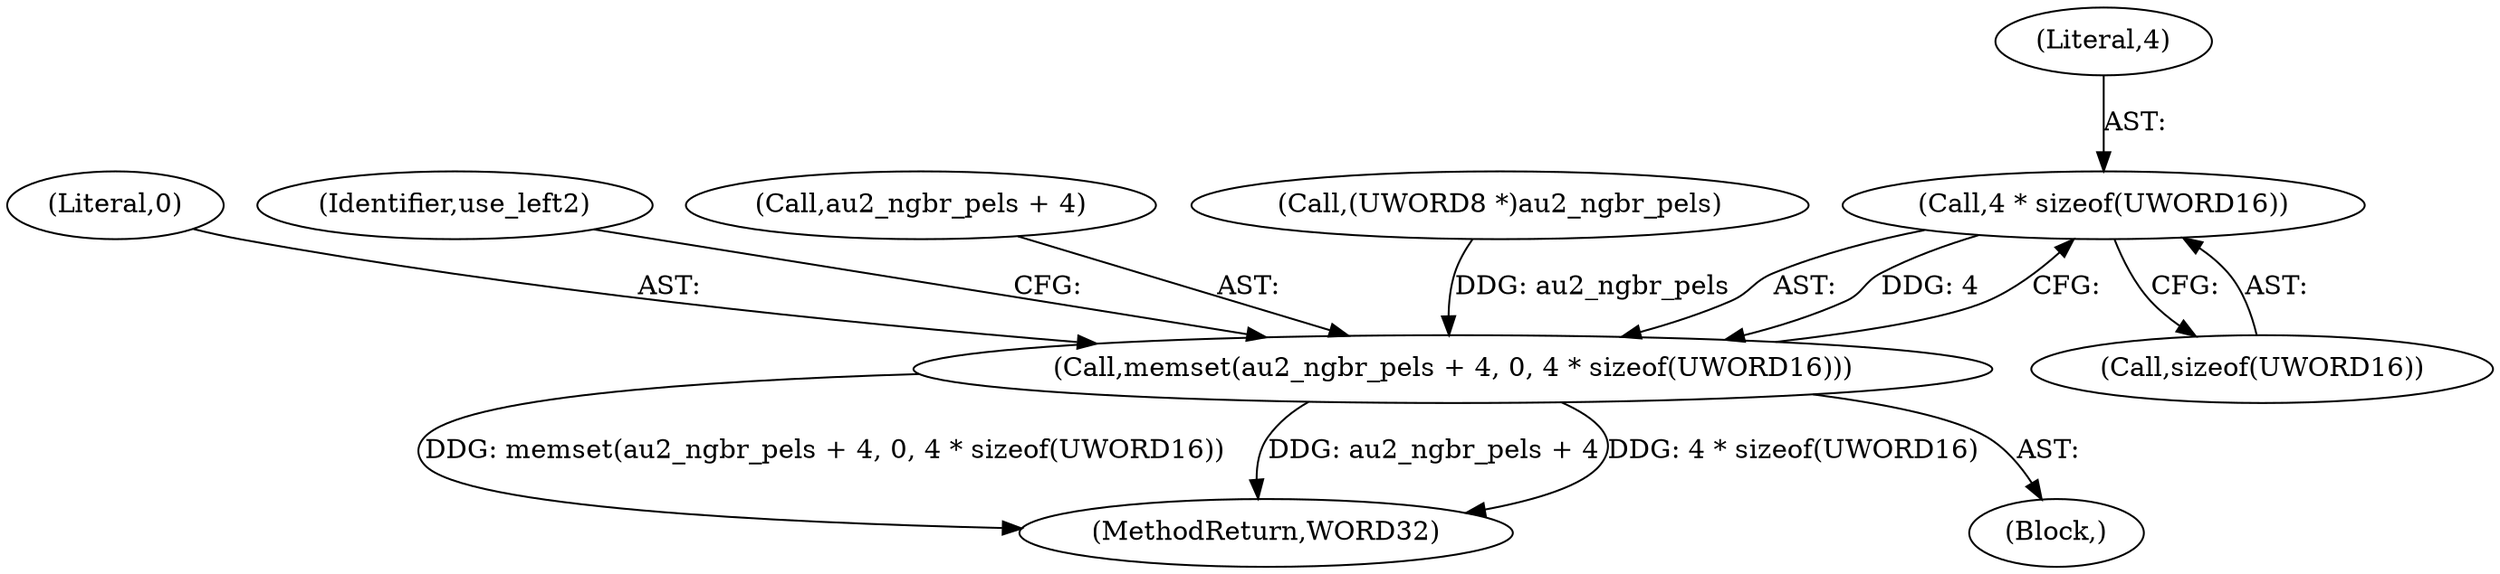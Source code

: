 digraph "0_Android_a583270e1c96d307469c83dc42bd3c5f1b9ef63f@API" {
"1002759" [label="(Call,4 * sizeof(UWORD16))"];
"1002754" [label="(Call,memset(au2_ngbr_pels + 4, 0, 4 * sizeof(UWORD16)))"];
"1002761" [label="(Call,sizeof(UWORD16))"];
"1002754" [label="(Call,memset(au2_ngbr_pels + 4, 0, 4 * sizeof(UWORD16)))"];
"1002758" [label="(Literal,0)"];
"1002759" [label="(Call,4 * sizeof(UWORD16))"];
"1002764" [label="(Identifier,use_left2)"];
"1002755" [label="(Call,au2_ngbr_pels + 4)"];
"1003254" [label="(MethodReturn,WORD32)"];
"1002753" [label="(Block,)"];
"1002760" [label="(Literal,4)"];
"1002692" [label="(Call,(UWORD8 *)au2_ngbr_pels)"];
"1002759" -> "1002754"  [label="AST: "];
"1002759" -> "1002761"  [label="CFG: "];
"1002760" -> "1002759"  [label="AST: "];
"1002761" -> "1002759"  [label="AST: "];
"1002754" -> "1002759"  [label="CFG: "];
"1002759" -> "1002754"  [label="DDG: 4"];
"1002754" -> "1002753"  [label="AST: "];
"1002755" -> "1002754"  [label="AST: "];
"1002758" -> "1002754"  [label="AST: "];
"1002764" -> "1002754"  [label="CFG: "];
"1002754" -> "1003254"  [label="DDG: memset(au2_ngbr_pels + 4, 0, 4 * sizeof(UWORD16))"];
"1002754" -> "1003254"  [label="DDG: au2_ngbr_pels + 4"];
"1002754" -> "1003254"  [label="DDG: 4 * sizeof(UWORD16)"];
"1002692" -> "1002754"  [label="DDG: au2_ngbr_pels"];
}
